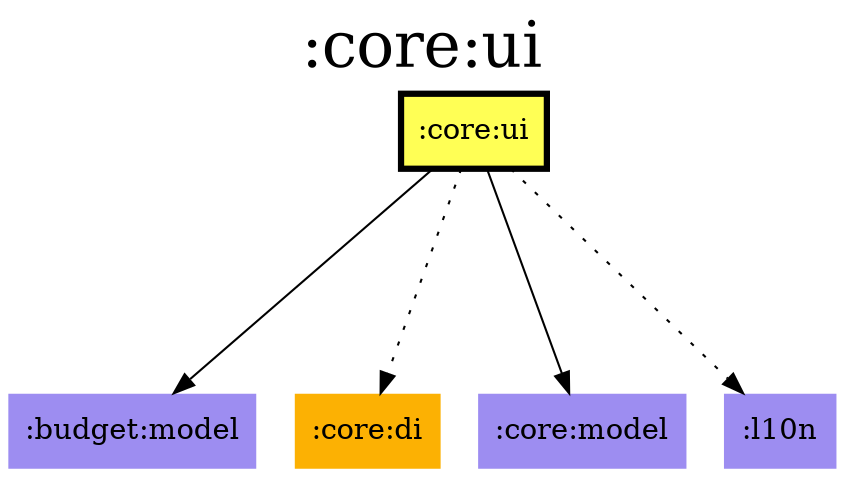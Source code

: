 digraph {
edge ["dir"="forward"]
graph ["dpi"="100","label"=":core:ui","labelloc"="t","fontsize"="30","ranksep"="1.5","rankdir"="TB"]
node ["style"="filled"]
":budget:model" ["fillcolor"="#9D8DF1","shape"="none"]
":core:di" ["fillcolor"="#FCB103","shape"="none"]
":core:model" ["fillcolor"="#9D8DF1","shape"="none"]
":core:ui" ["fillcolor"="#FFFF55","color"="black","penwidth"="3","shape"="box"]
":l10n" ["fillcolor"="#9D8DF1","shape"="none"]
{
edge ["dir"="none"]
graph ["rank"="same"]
":core:ui"
}
":core:ui" -> ":budget:model"
":core:ui" -> ":core:di" ["style"="dotted"]
":core:ui" -> ":core:model"
":core:ui" -> ":l10n" ["style"="dotted"]
}
